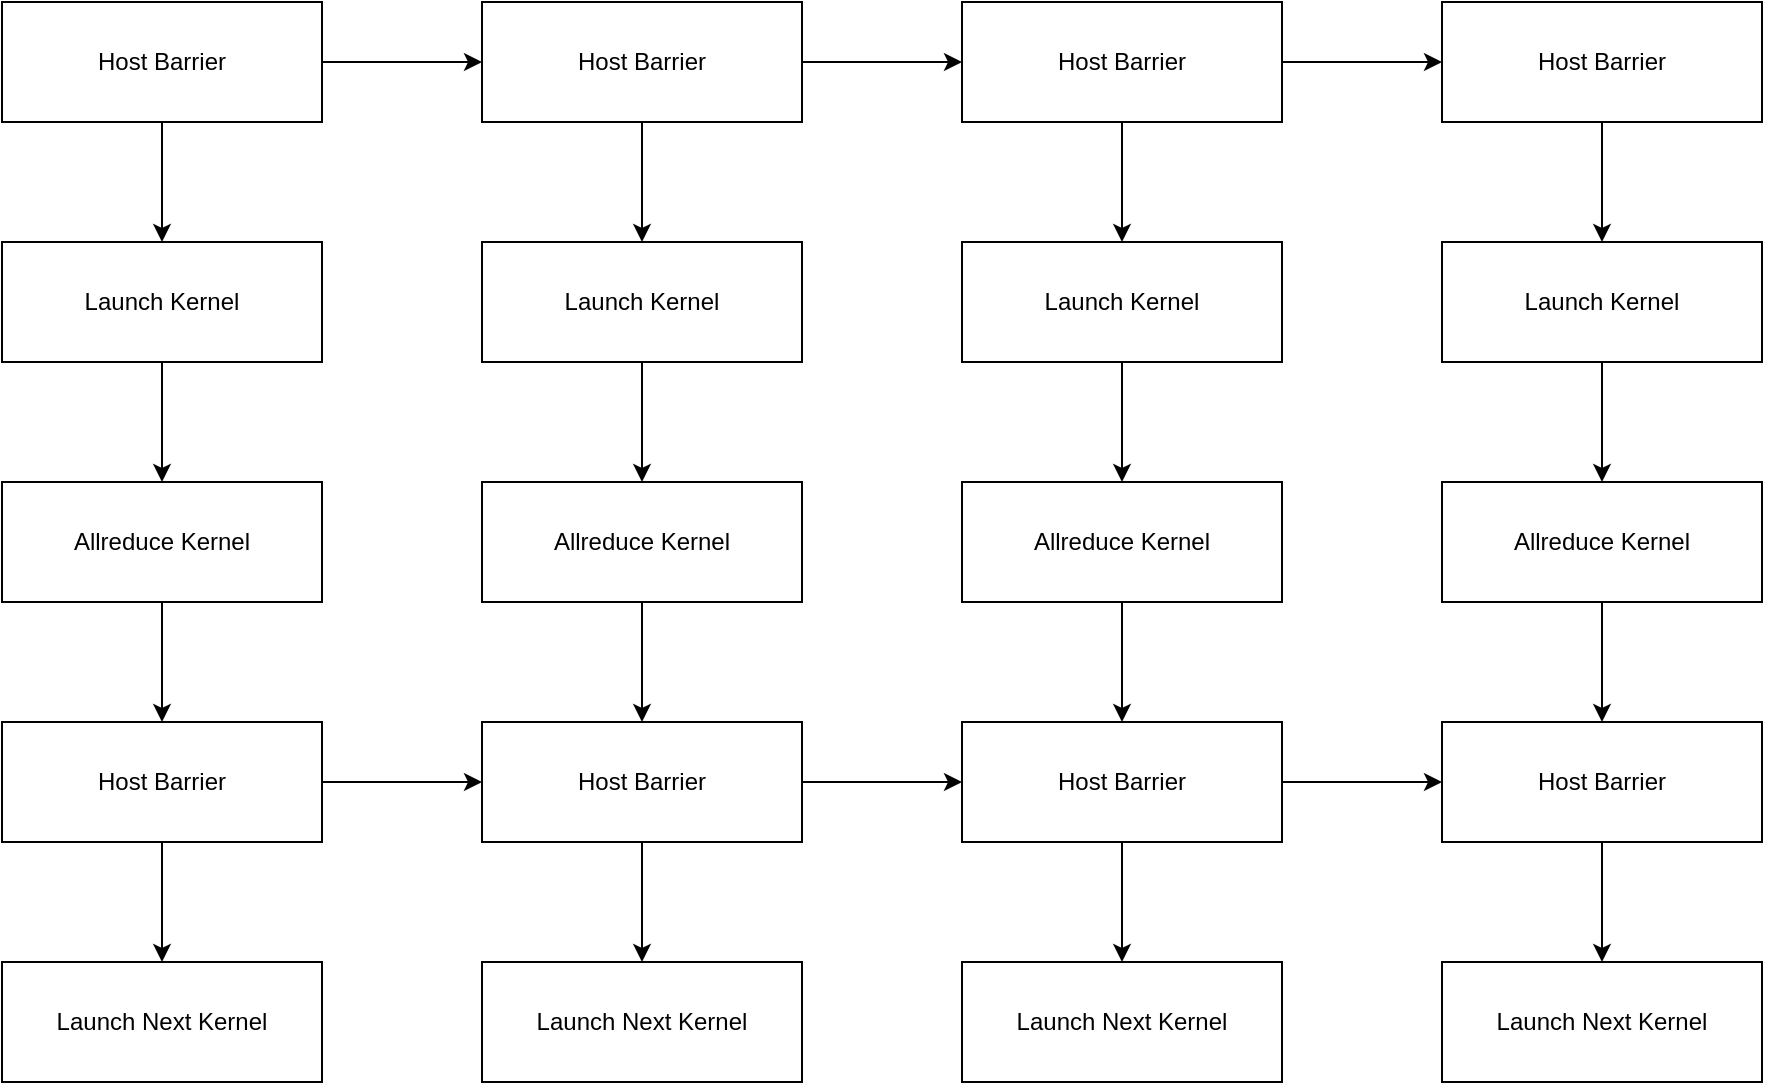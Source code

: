 <mxfile version="21.2.3" type="github">
  <diagram name="Page-1" id="sWNFDeHNK5-73ws3OapL">
    <mxGraphModel dx="1965" dy="1087" grid="1" gridSize="10" guides="1" tooltips="1" connect="1" arrows="1" fold="1" page="1" pageScale="1" pageWidth="850" pageHeight="1100" math="0" shadow="0">
      <root>
        <mxCell id="0" />
        <mxCell id="1" parent="0" />
        <mxCell id="87OT-qriDUW10ohGM4hT-9" value="" style="edgeStyle=orthogonalEdgeStyle;rounded=0;orthogonalLoop=1;jettySize=auto;html=1;" edge="1" parent="1" source="87OT-qriDUW10ohGM4hT-1" target="87OT-qriDUW10ohGM4hT-5">
          <mxGeometry relative="1" as="geometry" />
        </mxCell>
        <mxCell id="87OT-qriDUW10ohGM4hT-44" value="" style="edgeStyle=orthogonalEdgeStyle;rounded=0;orthogonalLoop=1;jettySize=auto;html=1;" edge="1" parent="1" source="87OT-qriDUW10ohGM4hT-1" target="87OT-qriDUW10ohGM4hT-18">
          <mxGeometry relative="1" as="geometry" />
        </mxCell>
        <mxCell id="87OT-qriDUW10ohGM4hT-1" value="Host Barrier" style="rounded=0;whiteSpace=wrap;html=1;" vertex="1" parent="1">
          <mxGeometry y="340" width="160" height="60" as="geometry" />
        </mxCell>
        <mxCell id="87OT-qriDUW10ohGM4hT-14" value="" style="edgeStyle=orthogonalEdgeStyle;rounded=0;orthogonalLoop=1;jettySize=auto;html=1;" edge="1" parent="1" source="87OT-qriDUW10ohGM4hT-5" target="87OT-qriDUW10ohGM4hT-11">
          <mxGeometry relative="1" as="geometry" />
        </mxCell>
        <mxCell id="87OT-qriDUW10ohGM4hT-5" value="Launch Kernel" style="rounded=0;whiteSpace=wrap;html=1;" vertex="1" parent="1">
          <mxGeometry y="460" width="160" height="60" as="geometry" />
        </mxCell>
        <mxCell id="87OT-qriDUW10ohGM4hT-15" value="" style="edgeStyle=orthogonalEdgeStyle;rounded=0;orthogonalLoop=1;jettySize=auto;html=1;" edge="1" parent="1" source="87OT-qriDUW10ohGM4hT-11" target="87OT-qriDUW10ohGM4hT-12">
          <mxGeometry relative="1" as="geometry" />
        </mxCell>
        <mxCell id="87OT-qriDUW10ohGM4hT-11" value="Allreduce Kernel" style="rounded=0;whiteSpace=wrap;html=1;" vertex="1" parent="1">
          <mxGeometry y="580" width="160" height="60" as="geometry" />
        </mxCell>
        <mxCell id="87OT-qriDUW10ohGM4hT-16" value="" style="edgeStyle=orthogonalEdgeStyle;rounded=0;orthogonalLoop=1;jettySize=auto;html=1;" edge="1" parent="1" source="87OT-qriDUW10ohGM4hT-12" target="87OT-qriDUW10ohGM4hT-13">
          <mxGeometry relative="1" as="geometry" />
        </mxCell>
        <mxCell id="87OT-qriDUW10ohGM4hT-47" value="" style="edgeStyle=orthogonalEdgeStyle;rounded=0;orthogonalLoop=1;jettySize=auto;html=1;" edge="1" parent="1" source="87OT-qriDUW10ohGM4hT-12" target="87OT-qriDUW10ohGM4hT-24">
          <mxGeometry relative="1" as="geometry" />
        </mxCell>
        <mxCell id="87OT-qriDUW10ohGM4hT-12" value="Host Barrier" style="rounded=0;whiteSpace=wrap;html=1;" vertex="1" parent="1">
          <mxGeometry y="700" width="160" height="60" as="geometry" />
        </mxCell>
        <mxCell id="87OT-qriDUW10ohGM4hT-13" value="Launch Next Kernel" style="rounded=0;whiteSpace=wrap;html=1;" vertex="1" parent="1">
          <mxGeometry y="820" width="160" height="60" as="geometry" />
        </mxCell>
        <mxCell id="87OT-qriDUW10ohGM4hT-17" value="" style="edgeStyle=orthogonalEdgeStyle;rounded=0;orthogonalLoop=1;jettySize=auto;html=1;" edge="1" parent="1" source="87OT-qriDUW10ohGM4hT-18" target="87OT-qriDUW10ohGM4hT-20">
          <mxGeometry relative="1" as="geometry" />
        </mxCell>
        <mxCell id="87OT-qriDUW10ohGM4hT-45" value="" style="edgeStyle=orthogonalEdgeStyle;rounded=0;orthogonalLoop=1;jettySize=auto;html=1;" edge="1" parent="1" source="87OT-qriDUW10ohGM4hT-18" target="87OT-qriDUW10ohGM4hT-27">
          <mxGeometry relative="1" as="geometry" />
        </mxCell>
        <mxCell id="87OT-qriDUW10ohGM4hT-18" value="Host Barrier" style="rounded=0;whiteSpace=wrap;html=1;" vertex="1" parent="1">
          <mxGeometry x="240" y="340" width="160" height="60" as="geometry" />
        </mxCell>
        <mxCell id="87OT-qriDUW10ohGM4hT-19" value="" style="edgeStyle=orthogonalEdgeStyle;rounded=0;orthogonalLoop=1;jettySize=auto;html=1;" edge="1" parent="1" source="87OT-qriDUW10ohGM4hT-20" target="87OT-qriDUW10ohGM4hT-22">
          <mxGeometry relative="1" as="geometry" />
        </mxCell>
        <mxCell id="87OT-qriDUW10ohGM4hT-20" value="Launch Kernel" style="rounded=0;whiteSpace=wrap;html=1;" vertex="1" parent="1">
          <mxGeometry x="240" y="460" width="160" height="60" as="geometry" />
        </mxCell>
        <mxCell id="87OT-qriDUW10ohGM4hT-21" value="" style="edgeStyle=orthogonalEdgeStyle;rounded=0;orthogonalLoop=1;jettySize=auto;html=1;" edge="1" parent="1" source="87OT-qriDUW10ohGM4hT-22" target="87OT-qriDUW10ohGM4hT-24">
          <mxGeometry relative="1" as="geometry" />
        </mxCell>
        <mxCell id="87OT-qriDUW10ohGM4hT-22" value="Allreduce Kernel" style="rounded=0;whiteSpace=wrap;html=1;" vertex="1" parent="1">
          <mxGeometry x="240" y="580" width="160" height="60" as="geometry" />
        </mxCell>
        <mxCell id="87OT-qriDUW10ohGM4hT-23" value="" style="edgeStyle=orthogonalEdgeStyle;rounded=0;orthogonalLoop=1;jettySize=auto;html=1;" edge="1" parent="1" source="87OT-qriDUW10ohGM4hT-24" target="87OT-qriDUW10ohGM4hT-25">
          <mxGeometry relative="1" as="geometry" />
        </mxCell>
        <mxCell id="87OT-qriDUW10ohGM4hT-48" value="" style="edgeStyle=orthogonalEdgeStyle;rounded=0;orthogonalLoop=1;jettySize=auto;html=1;" edge="1" parent="1" source="87OT-qriDUW10ohGM4hT-24" target="87OT-qriDUW10ohGM4hT-33">
          <mxGeometry relative="1" as="geometry" />
        </mxCell>
        <mxCell id="87OT-qriDUW10ohGM4hT-24" value="Host Barrier" style="rounded=0;whiteSpace=wrap;html=1;" vertex="1" parent="1">
          <mxGeometry x="240" y="700" width="160" height="60" as="geometry" />
        </mxCell>
        <mxCell id="87OT-qriDUW10ohGM4hT-25" value="Launch Next Kernel" style="rounded=0;whiteSpace=wrap;html=1;" vertex="1" parent="1">
          <mxGeometry x="240" y="820" width="160" height="60" as="geometry" />
        </mxCell>
        <mxCell id="87OT-qriDUW10ohGM4hT-26" value="" style="edgeStyle=orthogonalEdgeStyle;rounded=0;orthogonalLoop=1;jettySize=auto;html=1;" edge="1" parent="1" source="87OT-qriDUW10ohGM4hT-27" target="87OT-qriDUW10ohGM4hT-29">
          <mxGeometry relative="1" as="geometry" />
        </mxCell>
        <mxCell id="87OT-qriDUW10ohGM4hT-46" value="" style="edgeStyle=orthogonalEdgeStyle;rounded=0;orthogonalLoop=1;jettySize=auto;html=1;" edge="1" parent="1" source="87OT-qriDUW10ohGM4hT-27" target="87OT-qriDUW10ohGM4hT-36">
          <mxGeometry relative="1" as="geometry" />
        </mxCell>
        <mxCell id="87OT-qriDUW10ohGM4hT-27" value="Host Barrier" style="rounded=0;whiteSpace=wrap;html=1;" vertex="1" parent="1">
          <mxGeometry x="480" y="340" width="160" height="60" as="geometry" />
        </mxCell>
        <mxCell id="87OT-qriDUW10ohGM4hT-28" value="" style="edgeStyle=orthogonalEdgeStyle;rounded=0;orthogonalLoop=1;jettySize=auto;html=1;" edge="1" parent="1" source="87OT-qriDUW10ohGM4hT-29" target="87OT-qriDUW10ohGM4hT-31">
          <mxGeometry relative="1" as="geometry" />
        </mxCell>
        <mxCell id="87OT-qriDUW10ohGM4hT-29" value="Launch Kernel" style="rounded=0;whiteSpace=wrap;html=1;" vertex="1" parent="1">
          <mxGeometry x="480" y="460" width="160" height="60" as="geometry" />
        </mxCell>
        <mxCell id="87OT-qriDUW10ohGM4hT-30" value="" style="edgeStyle=orthogonalEdgeStyle;rounded=0;orthogonalLoop=1;jettySize=auto;html=1;" edge="1" parent="1" source="87OT-qriDUW10ohGM4hT-31" target="87OT-qriDUW10ohGM4hT-33">
          <mxGeometry relative="1" as="geometry" />
        </mxCell>
        <mxCell id="87OT-qriDUW10ohGM4hT-31" value="Allreduce Kernel" style="rounded=0;whiteSpace=wrap;html=1;" vertex="1" parent="1">
          <mxGeometry x="480" y="580" width="160" height="60" as="geometry" />
        </mxCell>
        <mxCell id="87OT-qriDUW10ohGM4hT-32" value="" style="edgeStyle=orthogonalEdgeStyle;rounded=0;orthogonalLoop=1;jettySize=auto;html=1;" edge="1" parent="1" source="87OT-qriDUW10ohGM4hT-33" target="87OT-qriDUW10ohGM4hT-34">
          <mxGeometry relative="1" as="geometry" />
        </mxCell>
        <mxCell id="87OT-qriDUW10ohGM4hT-49" value="" style="edgeStyle=orthogonalEdgeStyle;rounded=0;orthogonalLoop=1;jettySize=auto;html=1;" edge="1" parent="1" source="87OT-qriDUW10ohGM4hT-33" target="87OT-qriDUW10ohGM4hT-42">
          <mxGeometry relative="1" as="geometry" />
        </mxCell>
        <mxCell id="87OT-qriDUW10ohGM4hT-33" value="Host Barrier" style="rounded=0;whiteSpace=wrap;html=1;" vertex="1" parent="1">
          <mxGeometry x="480" y="700" width="160" height="60" as="geometry" />
        </mxCell>
        <mxCell id="87OT-qriDUW10ohGM4hT-34" value="Launch Next Kernel" style="rounded=0;whiteSpace=wrap;html=1;" vertex="1" parent="1">
          <mxGeometry x="480" y="820" width="160" height="60" as="geometry" />
        </mxCell>
        <mxCell id="87OT-qriDUW10ohGM4hT-35" value="" style="edgeStyle=orthogonalEdgeStyle;rounded=0;orthogonalLoop=1;jettySize=auto;html=1;" edge="1" parent="1" source="87OT-qriDUW10ohGM4hT-36" target="87OT-qriDUW10ohGM4hT-38">
          <mxGeometry relative="1" as="geometry" />
        </mxCell>
        <mxCell id="87OT-qriDUW10ohGM4hT-36" value="Host Barrier" style="rounded=0;whiteSpace=wrap;html=1;" vertex="1" parent="1">
          <mxGeometry x="720" y="340" width="160" height="60" as="geometry" />
        </mxCell>
        <mxCell id="87OT-qriDUW10ohGM4hT-37" value="" style="edgeStyle=orthogonalEdgeStyle;rounded=0;orthogonalLoop=1;jettySize=auto;html=1;" edge="1" parent="1" source="87OT-qriDUW10ohGM4hT-38" target="87OT-qriDUW10ohGM4hT-40">
          <mxGeometry relative="1" as="geometry" />
        </mxCell>
        <mxCell id="87OT-qriDUW10ohGM4hT-38" value="Launch Kernel" style="rounded=0;whiteSpace=wrap;html=1;" vertex="1" parent="1">
          <mxGeometry x="720" y="460" width="160" height="60" as="geometry" />
        </mxCell>
        <mxCell id="87OT-qriDUW10ohGM4hT-39" value="" style="edgeStyle=orthogonalEdgeStyle;rounded=0;orthogonalLoop=1;jettySize=auto;html=1;" edge="1" parent="1" source="87OT-qriDUW10ohGM4hT-40" target="87OT-qriDUW10ohGM4hT-42">
          <mxGeometry relative="1" as="geometry" />
        </mxCell>
        <mxCell id="87OT-qriDUW10ohGM4hT-40" value="Allreduce Kernel" style="rounded=0;whiteSpace=wrap;html=1;" vertex="1" parent="1">
          <mxGeometry x="720" y="580" width="160" height="60" as="geometry" />
        </mxCell>
        <mxCell id="87OT-qriDUW10ohGM4hT-41" value="" style="edgeStyle=orthogonalEdgeStyle;rounded=0;orthogonalLoop=1;jettySize=auto;html=1;" edge="1" parent="1" source="87OT-qriDUW10ohGM4hT-42" target="87OT-qriDUW10ohGM4hT-43">
          <mxGeometry relative="1" as="geometry" />
        </mxCell>
        <mxCell id="87OT-qriDUW10ohGM4hT-42" value="Host Barrier" style="rounded=0;whiteSpace=wrap;html=1;" vertex="1" parent="1">
          <mxGeometry x="720" y="700" width="160" height="60" as="geometry" />
        </mxCell>
        <mxCell id="87OT-qriDUW10ohGM4hT-43" value="Launch Next Kernel" style="rounded=0;whiteSpace=wrap;html=1;" vertex="1" parent="1">
          <mxGeometry x="720" y="820" width="160" height="60" as="geometry" />
        </mxCell>
      </root>
    </mxGraphModel>
  </diagram>
</mxfile>
